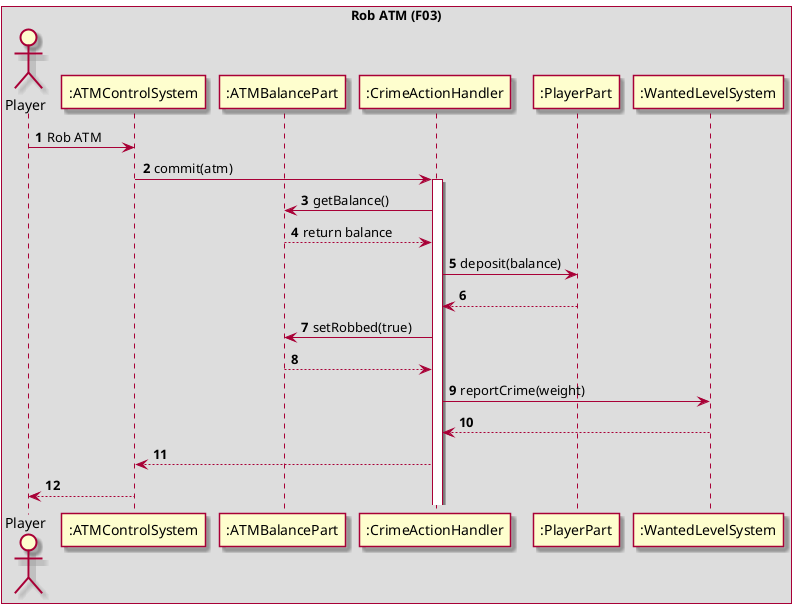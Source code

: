 @startuml
'https://plantuml.com/sequence-diagram
skin rose
autonumber

box Rob ATM (F03)
    actor "Player" as player
    participant ":ATMControlSystem" as atmcs
    participant ":ATMBalancePart" as atmbp
    participant ":CrimeActionHandler" as crime
    participant ":PlayerPart" as playerpart
    participant ":WantedLevelSystem" as wls
end box

player -> atmcs : Rob ATM
atmcs -> crime : commit(atm)
activate crime

crime -> atmbp : getBalance()
atmbp --> crime : return balance

crime -> playerpart : deposit(balance)
playerpart --> crime

crime -> atmbp : setRobbed(true)
atmbp --> crime

crime -> wls : reportCrime(weight)
wls --> crime

crime --> atmcs
atmcs --> player

@enduml